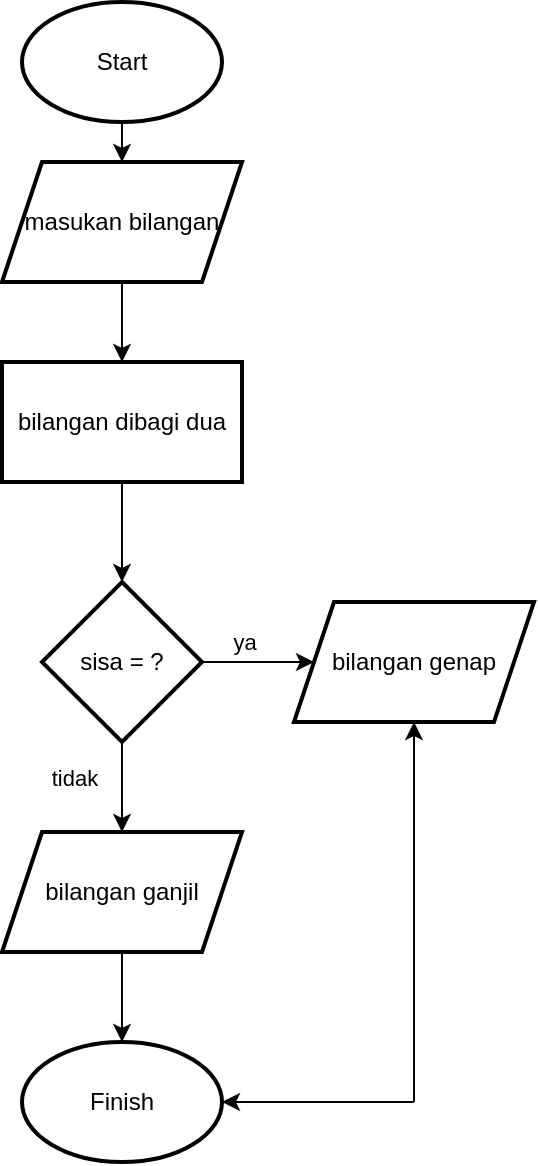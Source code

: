 <mxfile version="22.0.8" type="github">
  <diagram id="C5RBs43oDa-KdzZeNtuy" name="Page-1">
    <mxGraphModel dx="1050" dy="566" grid="1" gridSize="10" guides="1" tooltips="1" connect="1" arrows="1" fold="1" page="1" pageScale="1" pageWidth="827" pageHeight="1169" math="0" shadow="0">
      <root>
        <mxCell id="WIyWlLk6GJQsqaUBKTNV-0" />
        <mxCell id="WIyWlLk6GJQsqaUBKTNV-1" parent="WIyWlLk6GJQsqaUBKTNV-0" />
        <mxCell id="8wQKcDK9LfEHcF6_p6gq-6" value="" style="edgeStyle=orthogonalEdgeStyle;rounded=0;orthogonalLoop=1;jettySize=auto;html=1;" edge="1" parent="WIyWlLk6GJQsqaUBKTNV-1" source="8wQKcDK9LfEHcF6_p6gq-0" target="8wQKcDK9LfEHcF6_p6gq-5">
          <mxGeometry relative="1" as="geometry" />
        </mxCell>
        <mxCell id="8wQKcDK9LfEHcF6_p6gq-0" value="Start" style="strokeWidth=2;html=1;shape=mxgraph.flowchart.start_1;whiteSpace=wrap;" vertex="1" parent="WIyWlLk6GJQsqaUBKTNV-1">
          <mxGeometry x="364" y="110" width="100" height="60" as="geometry" />
        </mxCell>
        <mxCell id="8wQKcDK9LfEHcF6_p6gq-8" value="" style="edgeStyle=orthogonalEdgeStyle;rounded=0;orthogonalLoop=1;jettySize=auto;html=1;" edge="1" parent="WIyWlLk6GJQsqaUBKTNV-1" source="8wQKcDK9LfEHcF6_p6gq-5" target="8wQKcDK9LfEHcF6_p6gq-7">
          <mxGeometry relative="1" as="geometry" />
        </mxCell>
        <mxCell id="8wQKcDK9LfEHcF6_p6gq-5" value="masukan bilangan" style="shape=parallelogram;perimeter=parallelogramPerimeter;whiteSpace=wrap;html=1;fixedSize=1;strokeWidth=2;" vertex="1" parent="WIyWlLk6GJQsqaUBKTNV-1">
          <mxGeometry x="354" y="190" width="120" height="60" as="geometry" />
        </mxCell>
        <mxCell id="8wQKcDK9LfEHcF6_p6gq-10" value="" style="edgeStyle=orthogonalEdgeStyle;rounded=0;orthogonalLoop=1;jettySize=auto;html=1;" edge="1" parent="WIyWlLk6GJQsqaUBKTNV-1" source="8wQKcDK9LfEHcF6_p6gq-7" target="8wQKcDK9LfEHcF6_p6gq-9">
          <mxGeometry relative="1" as="geometry" />
        </mxCell>
        <mxCell id="8wQKcDK9LfEHcF6_p6gq-7" value="bilangan dibagi dua" style="whiteSpace=wrap;html=1;strokeWidth=2;" vertex="1" parent="WIyWlLk6GJQsqaUBKTNV-1">
          <mxGeometry x="354" y="290" width="120" height="60" as="geometry" />
        </mxCell>
        <mxCell id="8wQKcDK9LfEHcF6_p6gq-12" value="ya" style="edgeStyle=orthogonalEdgeStyle;rounded=0;orthogonalLoop=1;jettySize=auto;html=1;" edge="1" parent="WIyWlLk6GJQsqaUBKTNV-1" source="8wQKcDK9LfEHcF6_p6gq-9" target="8wQKcDK9LfEHcF6_p6gq-11">
          <mxGeometry x="-0.257" y="10" relative="1" as="geometry">
            <mxPoint as="offset" />
          </mxGeometry>
        </mxCell>
        <mxCell id="8wQKcDK9LfEHcF6_p6gq-16" value="tidak" style="edgeStyle=orthogonalEdgeStyle;rounded=0;orthogonalLoop=1;jettySize=auto;html=1;" edge="1" parent="WIyWlLk6GJQsqaUBKTNV-1" source="8wQKcDK9LfEHcF6_p6gq-9" target="8wQKcDK9LfEHcF6_p6gq-15">
          <mxGeometry x="-0.2" y="-24" relative="1" as="geometry">
            <mxPoint as="offset" />
          </mxGeometry>
        </mxCell>
        <mxCell id="8wQKcDK9LfEHcF6_p6gq-9" value="sisa = ?" style="rhombus;whiteSpace=wrap;html=1;strokeWidth=2;" vertex="1" parent="WIyWlLk6GJQsqaUBKTNV-1">
          <mxGeometry x="374" y="400" width="80" height="80" as="geometry" />
        </mxCell>
        <mxCell id="8wQKcDK9LfEHcF6_p6gq-11" value="bilangan genap" style="shape=parallelogram;perimeter=parallelogramPerimeter;whiteSpace=wrap;html=1;fixedSize=1;strokeWidth=2;" vertex="1" parent="WIyWlLk6GJQsqaUBKTNV-1">
          <mxGeometry x="500" y="410" width="120" height="60" as="geometry" />
        </mxCell>
        <mxCell id="8wQKcDK9LfEHcF6_p6gq-20" value="" style="edgeStyle=orthogonalEdgeStyle;rounded=0;orthogonalLoop=1;jettySize=auto;html=1;" edge="1" parent="WIyWlLk6GJQsqaUBKTNV-1" source="8wQKcDK9LfEHcF6_p6gq-15" target="8wQKcDK9LfEHcF6_p6gq-19">
          <mxGeometry relative="1" as="geometry" />
        </mxCell>
        <mxCell id="8wQKcDK9LfEHcF6_p6gq-15" value="bilangan ganjil" style="shape=parallelogram;perimeter=parallelogramPerimeter;whiteSpace=wrap;html=1;fixedSize=1;strokeWidth=2;" vertex="1" parent="WIyWlLk6GJQsqaUBKTNV-1">
          <mxGeometry x="354" y="525" width="120" height="60" as="geometry" />
        </mxCell>
        <mxCell id="8wQKcDK9LfEHcF6_p6gq-19" value="Finish" style="strokeWidth=2;html=1;shape=mxgraph.flowchart.start_1;whiteSpace=wrap;" vertex="1" parent="WIyWlLk6GJQsqaUBKTNV-1">
          <mxGeometry x="364" y="630" width="100" height="60" as="geometry" />
        </mxCell>
        <mxCell id="8wQKcDK9LfEHcF6_p6gq-30" value="" style="edgeStyle=orthogonalEdgeStyle;rounded=0;orthogonalLoop=1;jettySize=auto;html=1;" edge="1" parent="WIyWlLk6GJQsqaUBKTNV-1" target="8wQKcDK9LfEHcF6_p6gq-11">
          <mxGeometry relative="1" as="geometry">
            <mxPoint x="560" y="660" as="sourcePoint" />
            <Array as="points">
              <mxPoint x="560" y="610" />
              <mxPoint x="560" y="610" />
            </Array>
          </mxGeometry>
        </mxCell>
        <mxCell id="8wQKcDK9LfEHcF6_p6gq-31" value="" style="edgeStyle=orthogonalEdgeStyle;rounded=0;orthogonalLoop=1;jettySize=auto;html=1;" edge="1" parent="WIyWlLk6GJQsqaUBKTNV-1" target="8wQKcDK9LfEHcF6_p6gq-19">
          <mxGeometry relative="1" as="geometry">
            <mxPoint x="560" y="660" as="sourcePoint" />
            <Array as="points">
              <mxPoint x="560" y="660" />
            </Array>
          </mxGeometry>
        </mxCell>
      </root>
    </mxGraphModel>
  </diagram>
</mxfile>
